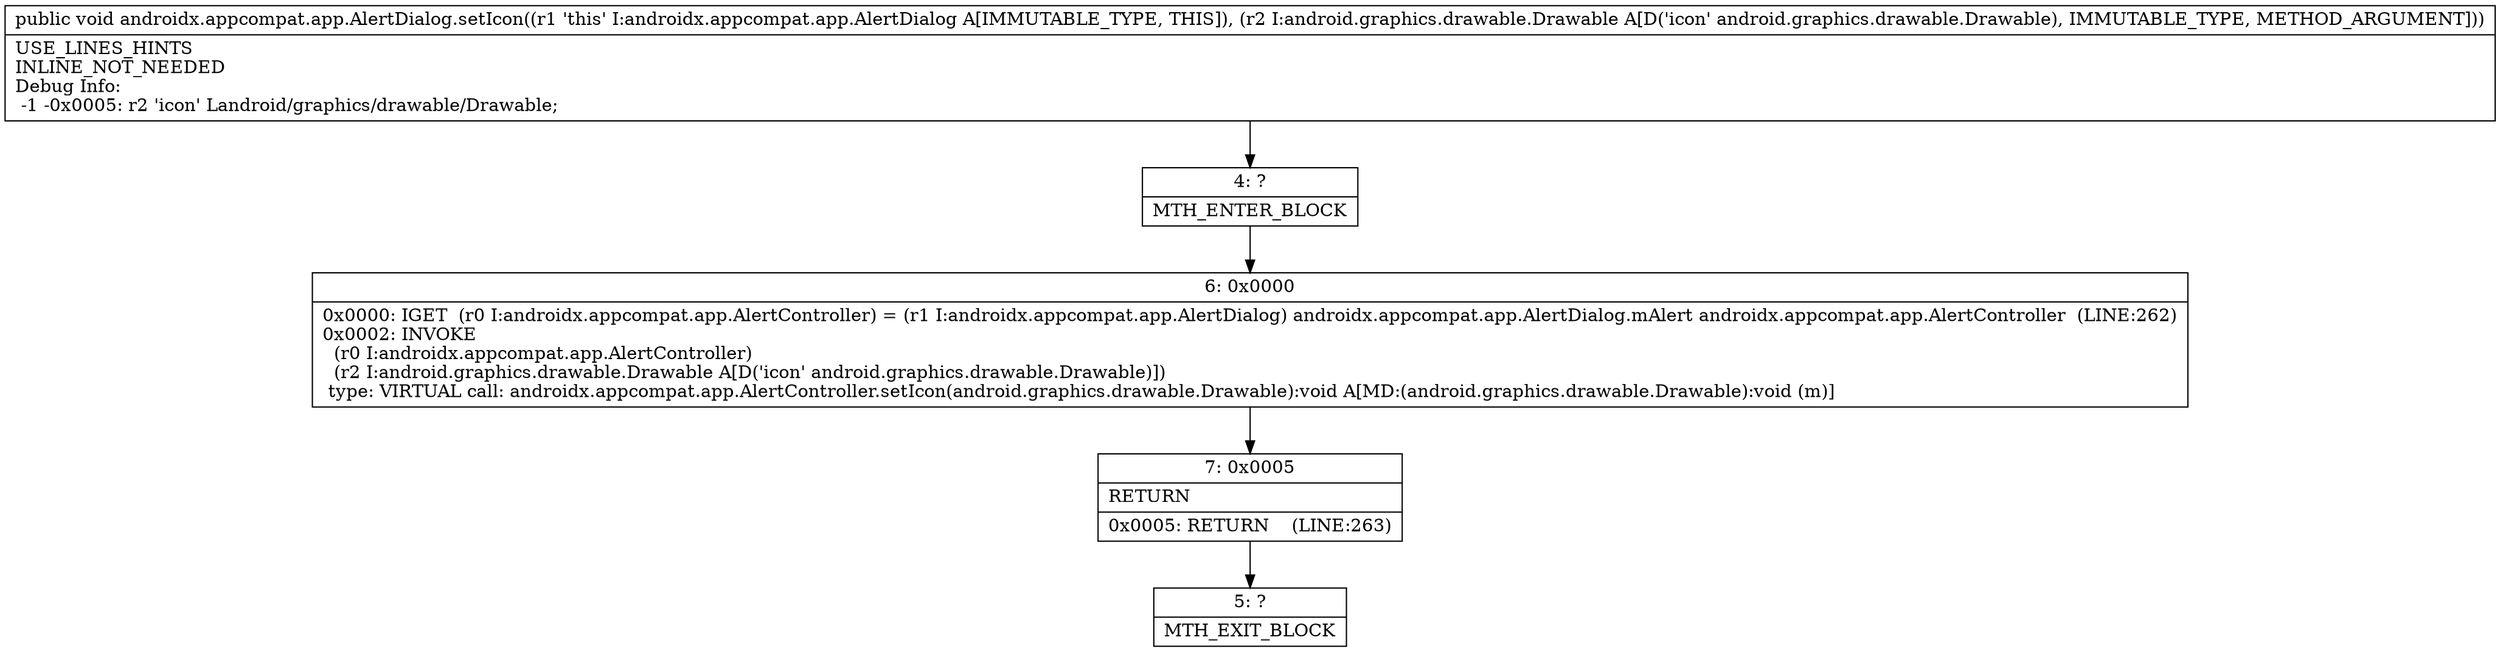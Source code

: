digraph "CFG forandroidx.appcompat.app.AlertDialog.setIcon(Landroid\/graphics\/drawable\/Drawable;)V" {
Node_4 [shape=record,label="{4\:\ ?|MTH_ENTER_BLOCK\l}"];
Node_6 [shape=record,label="{6\:\ 0x0000|0x0000: IGET  (r0 I:androidx.appcompat.app.AlertController) = (r1 I:androidx.appcompat.app.AlertDialog) androidx.appcompat.app.AlertDialog.mAlert androidx.appcompat.app.AlertController  (LINE:262)\l0x0002: INVOKE  \l  (r0 I:androidx.appcompat.app.AlertController)\l  (r2 I:android.graphics.drawable.Drawable A[D('icon' android.graphics.drawable.Drawable)])\l type: VIRTUAL call: androidx.appcompat.app.AlertController.setIcon(android.graphics.drawable.Drawable):void A[MD:(android.graphics.drawable.Drawable):void (m)]\l}"];
Node_7 [shape=record,label="{7\:\ 0x0005|RETURN\l|0x0005: RETURN    (LINE:263)\l}"];
Node_5 [shape=record,label="{5\:\ ?|MTH_EXIT_BLOCK\l}"];
MethodNode[shape=record,label="{public void androidx.appcompat.app.AlertDialog.setIcon((r1 'this' I:androidx.appcompat.app.AlertDialog A[IMMUTABLE_TYPE, THIS]), (r2 I:android.graphics.drawable.Drawable A[D('icon' android.graphics.drawable.Drawable), IMMUTABLE_TYPE, METHOD_ARGUMENT]))  | USE_LINES_HINTS\lINLINE_NOT_NEEDED\lDebug Info:\l  \-1 \-0x0005: r2 'icon' Landroid\/graphics\/drawable\/Drawable;\l}"];
MethodNode -> Node_4;Node_4 -> Node_6;
Node_6 -> Node_7;
Node_7 -> Node_5;
}

